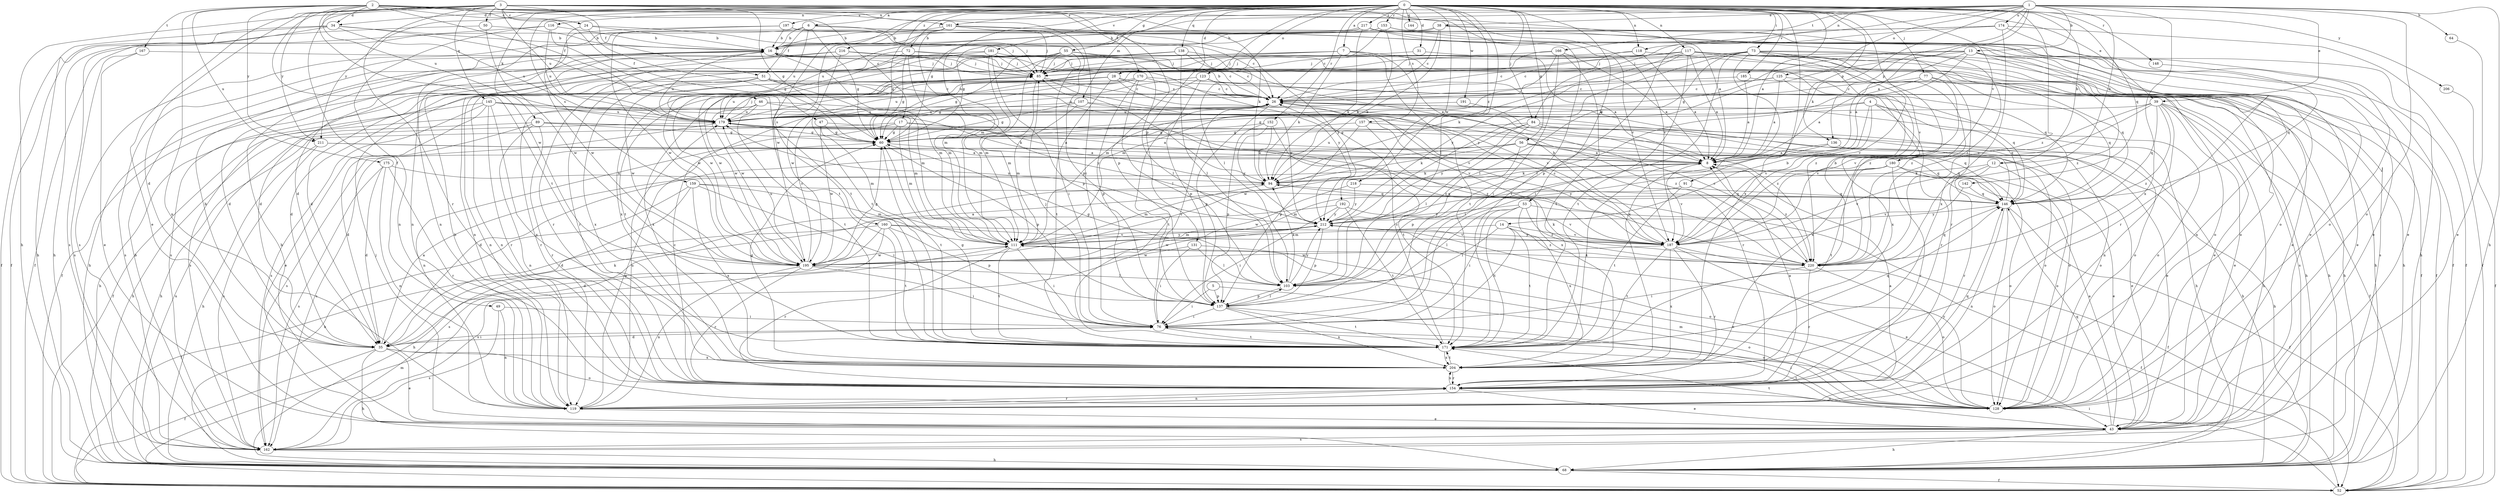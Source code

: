 strict digraph  {
0;
1;
2;
3;
4;
5;
6;
7;
8;
12;
13;
14;
16;
17;
24;
26;
28;
31;
34;
35;
38;
39;
43;
46;
47;
49;
50;
51;
52;
53;
55;
56;
60;
64;
68;
72;
73;
76;
77;
84;
85;
89;
91;
94;
103;
107;
111;
116;
117;
118;
119;
123;
125;
128;
131;
136;
137;
138;
142;
144;
145;
146;
148;
152;
153;
154;
157;
159;
160;
161;
162;
166;
167;
170;
171;
174;
175;
179;
180;
181;
185;
187;
191;
192;
195;
197;
204;
206;
211;
212;
216;
217;
218;
220;
0 -> 6  [label=a];
0 -> 7  [label=a];
0 -> 8  [label=a];
0 -> 12  [label=b];
0 -> 28  [label=d];
0 -> 31  [label=d];
0 -> 34  [label=d];
0 -> 53  [label=g];
0 -> 55  [label=g];
0 -> 56  [label=g];
0 -> 72  [label=i];
0 -> 73  [label=i];
0 -> 77  [label=j];
0 -> 84  [label=j];
0 -> 89  [label=k];
0 -> 103  [label=l];
0 -> 107  [label=m];
0 -> 111  [label=m];
0 -> 116  [label=n];
0 -> 117  [label=n];
0 -> 118  [label=n];
0 -> 123  [label=o];
0 -> 131  [label=p];
0 -> 136  [label=p];
0 -> 138  [label=q];
0 -> 142  [label=q];
0 -> 144  [label=q];
0 -> 148  [label=r];
0 -> 152  [label=r];
0 -> 153  [label=r];
0 -> 157  [label=s];
0 -> 159  [label=s];
0 -> 160  [label=s];
0 -> 161  [label=s];
0 -> 180  [label=v];
0 -> 181  [label=v];
0 -> 185  [label=v];
0 -> 187  [label=v];
0 -> 191  [label=w];
0 -> 192  [label=w];
0 -> 197  [label=x];
0 -> 204  [label=x];
0 -> 206  [label=y];
0 -> 211  [label=y];
0 -> 216  [label=z];
0 -> 217  [label=z];
0 -> 218  [label=z];
0 -> 220  [label=z];
1 -> 8  [label=a];
1 -> 12  [label=b];
1 -> 13  [label=b];
1 -> 38  [label=e];
1 -> 39  [label=e];
1 -> 60  [label=g];
1 -> 64  [label=h];
1 -> 68  [label=h];
1 -> 84  [label=j];
1 -> 91  [label=k];
1 -> 118  [label=n];
1 -> 125  [label=o];
1 -> 128  [label=o];
1 -> 136  [label=p];
1 -> 166  [label=t];
1 -> 174  [label=u];
1 -> 195  [label=w];
1 -> 204  [label=x];
2 -> 17  [label=c];
2 -> 24  [label=c];
2 -> 34  [label=d];
2 -> 46  [label=f];
2 -> 47  [label=f];
2 -> 76  [label=i];
2 -> 119  [label=n];
2 -> 161  [label=s];
2 -> 167  [label=t];
2 -> 170  [label=t];
2 -> 171  [label=t];
2 -> 175  [label=u];
2 -> 179  [label=u];
2 -> 187  [label=v];
2 -> 195  [label=w];
2 -> 211  [label=y];
3 -> 8  [label=a];
3 -> 24  [label=c];
3 -> 35  [label=d];
3 -> 39  [label=e];
3 -> 43  [label=e];
3 -> 49  [label=f];
3 -> 50  [label=f];
3 -> 51  [label=f];
3 -> 60  [label=g];
3 -> 68  [label=h];
3 -> 94  [label=k];
3 -> 137  [label=p];
3 -> 145  [label=q];
3 -> 154  [label=r];
3 -> 179  [label=u];
3 -> 187  [label=v];
3 -> 211  [label=y];
4 -> 14  [label=b];
4 -> 60  [label=g];
4 -> 128  [label=o];
4 -> 146  [label=q];
4 -> 154  [label=r];
4 -> 179  [label=u];
4 -> 187  [label=v];
5 -> 76  [label=i];
5 -> 128  [label=o];
5 -> 137  [label=p];
6 -> 16  [label=b];
6 -> 26  [label=c];
6 -> 51  [label=f];
6 -> 52  [label=f];
6 -> 60  [label=g];
6 -> 85  [label=j];
6 -> 179  [label=u];
7 -> 8  [label=a];
7 -> 68  [label=h];
7 -> 85  [label=j];
7 -> 94  [label=k];
7 -> 162  [label=s];
7 -> 171  [label=t];
7 -> 195  [label=w];
8 -> 94  [label=k];
8 -> 171  [label=t];
8 -> 179  [label=u];
8 -> 187  [label=v];
8 -> 220  [label=z];
12 -> 94  [label=k];
12 -> 128  [label=o];
12 -> 154  [label=r];
12 -> 187  [label=v];
13 -> 8  [label=a];
13 -> 43  [label=e];
13 -> 60  [label=g];
13 -> 85  [label=j];
13 -> 103  [label=l];
13 -> 111  [label=m];
13 -> 119  [label=n];
13 -> 154  [label=r];
13 -> 220  [label=z];
14 -> 76  [label=i];
14 -> 103  [label=l];
14 -> 111  [label=m];
14 -> 171  [label=t];
14 -> 187  [label=v];
14 -> 220  [label=z];
16 -> 85  [label=j];
16 -> 111  [label=m];
16 -> 162  [label=s];
16 -> 179  [label=u];
17 -> 8  [label=a];
17 -> 60  [label=g];
17 -> 68  [label=h];
17 -> 111  [label=m];
17 -> 119  [label=n];
17 -> 220  [label=z];
24 -> 16  [label=b];
24 -> 60  [label=g];
24 -> 85  [label=j];
24 -> 195  [label=w];
26 -> 16  [label=b];
26 -> 68  [label=h];
26 -> 128  [label=o];
26 -> 137  [label=p];
26 -> 171  [label=t];
26 -> 179  [label=u];
28 -> 26  [label=c];
28 -> 43  [label=e];
28 -> 119  [label=n];
28 -> 162  [label=s];
28 -> 171  [label=t];
28 -> 187  [label=v];
28 -> 195  [label=w];
31 -> 8  [label=a];
31 -> 85  [label=j];
34 -> 16  [label=b];
34 -> 52  [label=f];
34 -> 68  [label=h];
34 -> 162  [label=s];
34 -> 171  [label=t];
34 -> 179  [label=u];
35 -> 8  [label=a];
35 -> 16  [label=b];
35 -> 43  [label=e];
35 -> 52  [label=f];
35 -> 68  [label=h];
35 -> 76  [label=i];
35 -> 94  [label=k];
35 -> 128  [label=o];
35 -> 204  [label=x];
38 -> 16  [label=b];
38 -> 26  [label=c];
38 -> 35  [label=d];
38 -> 68  [label=h];
38 -> 94  [label=k];
38 -> 220  [label=z];
39 -> 43  [label=e];
39 -> 52  [label=f];
39 -> 68  [label=h];
39 -> 119  [label=n];
39 -> 146  [label=q];
39 -> 179  [label=u];
39 -> 187  [label=v];
39 -> 204  [label=x];
39 -> 220  [label=z];
43 -> 8  [label=a];
43 -> 16  [label=b];
43 -> 68  [label=h];
43 -> 85  [label=j];
43 -> 146  [label=q];
43 -> 162  [label=s];
43 -> 171  [label=t];
46 -> 52  [label=f];
46 -> 111  [label=m];
46 -> 154  [label=r];
46 -> 171  [label=t];
46 -> 179  [label=u];
46 -> 212  [label=y];
47 -> 60  [label=g];
47 -> 111  [label=m];
47 -> 195  [label=w];
47 -> 220  [label=z];
49 -> 76  [label=i];
49 -> 119  [label=n];
49 -> 162  [label=s];
50 -> 16  [label=b];
50 -> 52  [label=f];
50 -> 195  [label=w];
51 -> 26  [label=c];
51 -> 35  [label=d];
51 -> 111  [label=m];
51 -> 195  [label=w];
51 -> 204  [label=x];
51 -> 212  [label=y];
52 -> 76  [label=i];
52 -> 111  [label=m];
53 -> 52  [label=f];
53 -> 76  [label=i];
53 -> 103  [label=l];
53 -> 171  [label=t];
53 -> 204  [label=x];
53 -> 212  [label=y];
53 -> 220  [label=z];
55 -> 60  [label=g];
55 -> 76  [label=i];
55 -> 85  [label=j];
55 -> 103  [label=l];
55 -> 111  [label=m];
55 -> 119  [label=n];
55 -> 128  [label=o];
56 -> 8  [label=a];
56 -> 35  [label=d];
56 -> 43  [label=e];
56 -> 94  [label=k];
56 -> 137  [label=p];
56 -> 146  [label=q];
56 -> 162  [label=s];
60 -> 8  [label=a];
60 -> 137  [label=p];
60 -> 171  [label=t];
64 -> 43  [label=e];
68 -> 52  [label=f];
68 -> 179  [label=u];
72 -> 52  [label=f];
72 -> 60  [label=g];
72 -> 85  [label=j];
72 -> 111  [label=m];
72 -> 195  [label=w];
72 -> 212  [label=y];
73 -> 26  [label=c];
73 -> 52  [label=f];
73 -> 76  [label=i];
73 -> 85  [label=j];
73 -> 103  [label=l];
73 -> 154  [label=r];
73 -> 162  [label=s];
73 -> 187  [label=v];
73 -> 204  [label=x];
73 -> 212  [label=y];
73 -> 220  [label=z];
76 -> 26  [label=c];
76 -> 35  [label=d];
76 -> 85  [label=j];
76 -> 171  [label=t];
77 -> 8  [label=a];
77 -> 26  [label=c];
77 -> 146  [label=q];
77 -> 162  [label=s];
77 -> 187  [label=v];
84 -> 43  [label=e];
84 -> 60  [label=g];
84 -> 103  [label=l];
84 -> 128  [label=o];
84 -> 146  [label=q];
84 -> 195  [label=w];
84 -> 212  [label=y];
85 -> 26  [label=c];
85 -> 111  [label=m];
85 -> 119  [label=n];
85 -> 179  [label=u];
85 -> 187  [label=v];
89 -> 8  [label=a];
89 -> 35  [label=d];
89 -> 60  [label=g];
89 -> 68  [label=h];
89 -> 119  [label=n];
89 -> 128  [label=o];
89 -> 154  [label=r];
91 -> 111  [label=m];
91 -> 146  [label=q];
91 -> 171  [label=t];
94 -> 85  [label=j];
94 -> 111  [label=m];
94 -> 146  [label=q];
103 -> 60  [label=g];
103 -> 94  [label=k];
103 -> 137  [label=p];
103 -> 212  [label=y];
107 -> 60  [label=g];
107 -> 111  [label=m];
107 -> 154  [label=r];
107 -> 179  [label=u];
107 -> 187  [label=v];
111 -> 76  [label=i];
111 -> 154  [label=r];
111 -> 171  [label=t];
111 -> 195  [label=w];
111 -> 212  [label=y];
111 -> 220  [label=z];
116 -> 16  [label=b];
116 -> 68  [label=h];
116 -> 119  [label=n];
116 -> 171  [label=t];
116 -> 179  [label=u];
117 -> 8  [label=a];
117 -> 35  [label=d];
117 -> 43  [label=e];
117 -> 52  [label=f];
117 -> 68  [label=h];
117 -> 85  [label=j];
117 -> 94  [label=k];
117 -> 146  [label=q];
117 -> 171  [label=t];
117 -> 179  [label=u];
117 -> 195  [label=w];
117 -> 212  [label=y];
117 -> 220  [label=z];
118 -> 8  [label=a];
118 -> 26  [label=c];
118 -> 85  [label=j];
118 -> 128  [label=o];
119 -> 8  [label=a];
119 -> 16  [label=b];
119 -> 43  [label=e];
119 -> 60  [label=g];
119 -> 154  [label=r];
119 -> 179  [label=u];
123 -> 26  [label=c];
123 -> 68  [label=h];
123 -> 137  [label=p];
123 -> 195  [label=w];
123 -> 204  [label=x];
125 -> 8  [label=a];
125 -> 26  [label=c];
125 -> 68  [label=h];
125 -> 179  [label=u];
125 -> 204  [label=x];
128 -> 76  [label=i];
128 -> 111  [label=m];
128 -> 171  [label=t];
128 -> 212  [label=y];
131 -> 76  [label=i];
131 -> 103  [label=l];
131 -> 128  [label=o];
131 -> 195  [label=w];
136 -> 8  [label=a];
136 -> 68  [label=h];
136 -> 103  [label=l];
137 -> 76  [label=i];
137 -> 103  [label=l];
137 -> 128  [label=o];
137 -> 171  [label=t];
137 -> 204  [label=x];
138 -> 26  [label=c];
138 -> 85  [label=j];
138 -> 103  [label=l];
138 -> 146  [label=q];
138 -> 154  [label=r];
138 -> 204  [label=x];
142 -> 146  [label=q];
142 -> 187  [label=v];
145 -> 43  [label=e];
145 -> 68  [label=h];
145 -> 94  [label=k];
145 -> 154  [label=r];
145 -> 162  [label=s];
145 -> 179  [label=u];
145 -> 204  [label=x];
145 -> 220  [label=z];
146 -> 26  [label=c];
146 -> 52  [label=f];
146 -> 119  [label=n];
146 -> 128  [label=o];
146 -> 212  [label=y];
148 -> 146  [label=q];
152 -> 60  [label=g];
152 -> 94  [label=k];
152 -> 137  [label=p];
152 -> 171  [label=t];
152 -> 212  [label=y];
153 -> 16  [label=b];
153 -> 26  [label=c];
153 -> 43  [label=e];
153 -> 52  [label=f];
153 -> 94  [label=k];
154 -> 8  [label=a];
154 -> 26  [label=c];
154 -> 43  [label=e];
154 -> 119  [label=n];
154 -> 128  [label=o];
154 -> 146  [label=q];
154 -> 204  [label=x];
157 -> 60  [label=g];
157 -> 68  [label=h];
157 -> 137  [label=p];
157 -> 204  [label=x];
159 -> 35  [label=d];
159 -> 68  [label=h];
159 -> 76  [label=i];
159 -> 111  [label=m];
159 -> 146  [label=q];
159 -> 204  [label=x];
160 -> 35  [label=d];
160 -> 52  [label=f];
160 -> 68  [label=h];
160 -> 128  [label=o];
160 -> 137  [label=p];
160 -> 171  [label=t];
160 -> 187  [label=v];
161 -> 16  [label=b];
161 -> 60  [label=g];
161 -> 85  [label=j];
161 -> 111  [label=m];
161 -> 119  [label=n];
161 -> 128  [label=o];
161 -> 137  [label=p];
161 -> 212  [label=y];
162 -> 16  [label=b];
162 -> 68  [label=h];
166 -> 8  [label=a];
166 -> 76  [label=i];
166 -> 85  [label=j];
166 -> 111  [label=m];
166 -> 171  [label=t];
166 -> 195  [label=w];
167 -> 43  [label=e];
167 -> 85  [label=j];
167 -> 162  [label=s];
170 -> 26  [label=c];
170 -> 60  [label=g];
170 -> 103  [label=l];
170 -> 137  [label=p];
170 -> 146  [label=q];
170 -> 171  [label=t];
170 -> 179  [label=u];
171 -> 26  [label=c];
171 -> 60  [label=g];
171 -> 146  [label=q];
171 -> 204  [label=x];
174 -> 16  [label=b];
174 -> 52  [label=f];
174 -> 60  [label=g];
174 -> 128  [label=o];
174 -> 137  [label=p];
174 -> 204  [label=x];
175 -> 35  [label=d];
175 -> 94  [label=k];
175 -> 119  [label=n];
175 -> 154  [label=r];
175 -> 162  [label=s];
179 -> 60  [label=g];
179 -> 85  [label=j];
179 -> 128  [label=o];
179 -> 162  [label=s];
180 -> 43  [label=e];
180 -> 94  [label=k];
180 -> 128  [label=o];
180 -> 154  [label=r];
180 -> 171  [label=t];
180 -> 212  [label=y];
181 -> 26  [label=c];
181 -> 35  [label=d];
181 -> 85  [label=j];
181 -> 111  [label=m];
181 -> 137  [label=p];
181 -> 154  [label=r];
185 -> 8  [label=a];
185 -> 26  [label=c];
185 -> 68  [label=h];
187 -> 16  [label=b];
187 -> 26  [label=c];
187 -> 43  [label=e];
187 -> 52  [label=f];
187 -> 154  [label=r];
187 -> 171  [label=t];
187 -> 195  [label=w];
187 -> 204  [label=x];
187 -> 212  [label=y];
191 -> 179  [label=u];
191 -> 220  [label=z];
192 -> 76  [label=i];
192 -> 162  [label=s];
192 -> 171  [label=t];
192 -> 187  [label=v];
192 -> 212  [label=y];
195 -> 8  [label=a];
195 -> 26  [label=c];
195 -> 60  [label=g];
195 -> 76  [label=i];
195 -> 103  [label=l];
195 -> 119  [label=n];
195 -> 154  [label=r];
195 -> 179  [label=u];
197 -> 16  [label=b];
197 -> 43  [label=e];
197 -> 103  [label=l];
197 -> 119  [label=n];
197 -> 195  [label=w];
204 -> 60  [label=g];
204 -> 154  [label=r];
204 -> 171  [label=t];
206 -> 52  [label=f];
211 -> 8  [label=a];
211 -> 68  [label=h];
211 -> 146  [label=q];
211 -> 162  [label=s];
212 -> 111  [label=m];
212 -> 137  [label=p];
212 -> 162  [label=s];
212 -> 179  [label=u];
212 -> 187  [label=v];
212 -> 195  [label=w];
216 -> 35  [label=d];
216 -> 68  [label=h];
216 -> 85  [label=j];
216 -> 171  [label=t];
216 -> 220  [label=z];
217 -> 16  [label=b];
217 -> 43  [label=e];
217 -> 52  [label=f];
217 -> 94  [label=k];
217 -> 162  [label=s];
217 -> 171  [label=t];
217 -> 179  [label=u];
218 -> 146  [label=q];
218 -> 195  [label=w];
218 -> 212  [label=y];
220 -> 16  [label=b];
220 -> 26  [label=c];
220 -> 76  [label=i];
220 -> 94  [label=k];
220 -> 128  [label=o];
220 -> 146  [label=q];
220 -> 154  [label=r];
}
